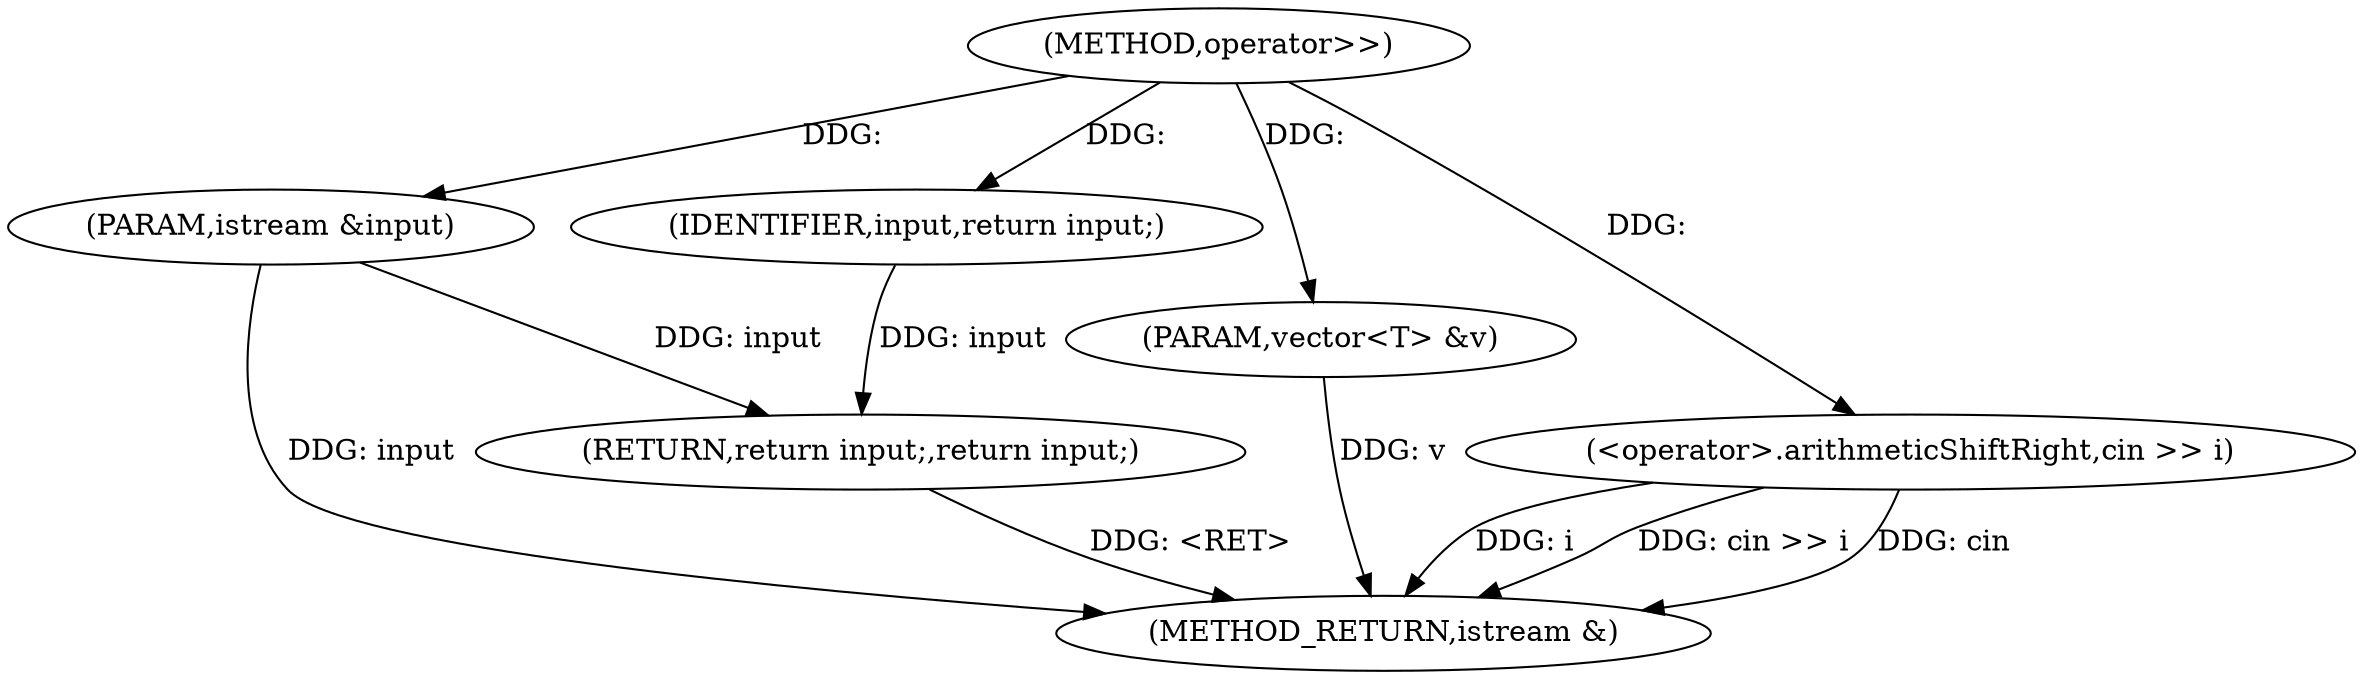 digraph "operator>>" {  
"1000107" [label = "(METHOD,operator>>)" ]
"1000117" [label = "(METHOD_RETURN,istream &)" ]
"1000108" [label = "(PARAM,istream &input)" ]
"1000109" [label = "(PARAM,vector<T> &v)" ]
"1000112" [label = "(<operator>.arithmeticShiftRight,cin >> i)" ]
"1000115" [label = "(RETURN,return input;,return input;)" ]
"1000116" [label = "(IDENTIFIER,input,return input;)" ]
  "1000108" -> "1000117"  [ label = "DDG: input"] 
  "1000109" -> "1000117"  [ label = "DDG: v"] 
  "1000112" -> "1000117"  [ label = "DDG: i"] 
  "1000112" -> "1000117"  [ label = "DDG: cin >> i"] 
  "1000115" -> "1000117"  [ label = "DDG: <RET>"] 
  "1000112" -> "1000117"  [ label = "DDG: cin"] 
  "1000107" -> "1000108"  [ label = "DDG: "] 
  "1000107" -> "1000109"  [ label = "DDG: "] 
  "1000116" -> "1000115"  [ label = "DDG: input"] 
  "1000108" -> "1000115"  [ label = "DDG: input"] 
  "1000107" -> "1000112"  [ label = "DDG: "] 
  "1000107" -> "1000116"  [ label = "DDG: "] 
}
